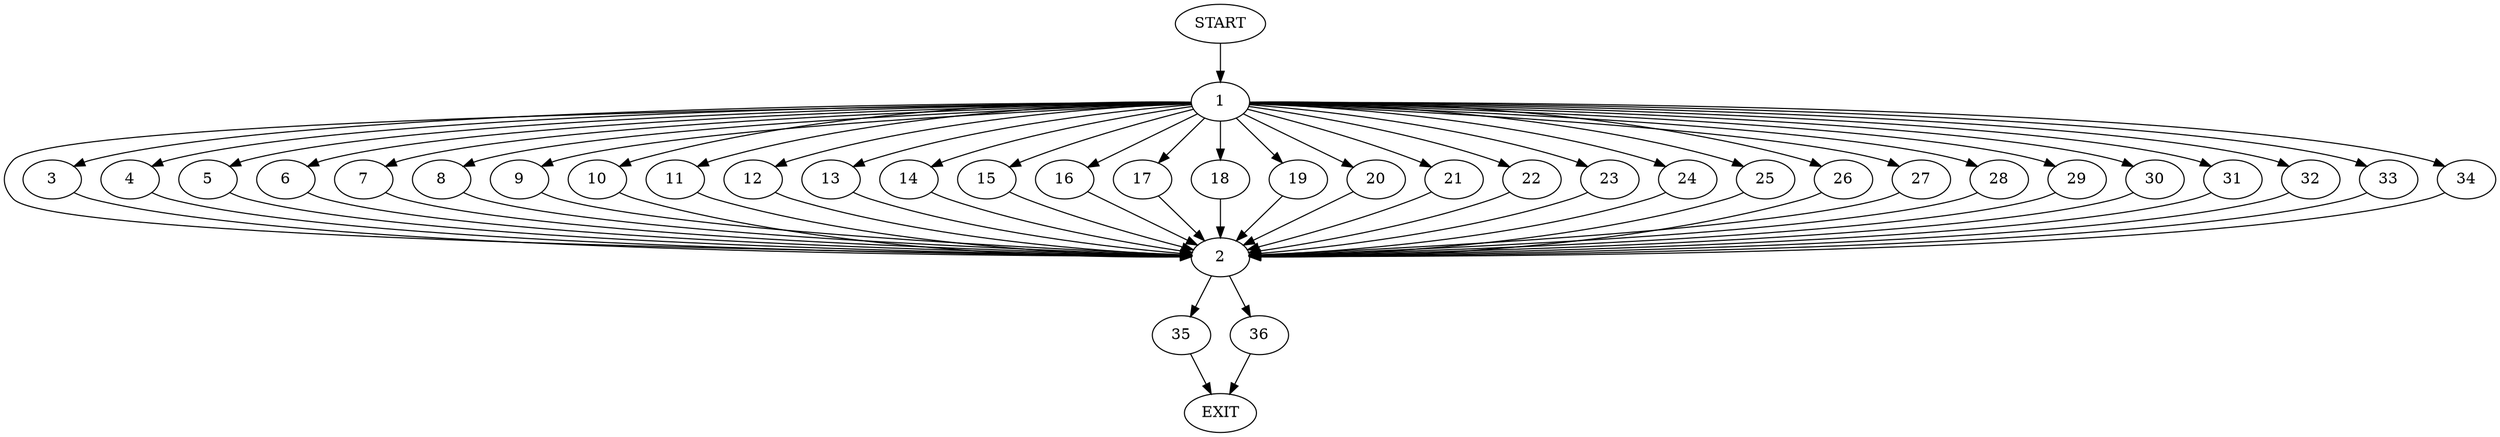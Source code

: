 digraph {
0 [label="START"]
37 [label="EXIT"]
0 -> 1
1 -> 2
1 -> 3
1 -> 4
1 -> 5
1 -> 6
1 -> 7
1 -> 8
1 -> 9
1 -> 10
1 -> 11
1 -> 12
1 -> 13
1 -> 14
1 -> 15
1 -> 16
1 -> 17
1 -> 18
1 -> 19
1 -> 20
1 -> 21
1 -> 22
1 -> 23
1 -> 24
1 -> 25
1 -> 26
1 -> 27
1 -> 28
1 -> 29
1 -> 30
1 -> 31
1 -> 32
1 -> 33
1 -> 34
2 -> 35
2 -> 36
13 -> 2
7 -> 2
30 -> 2
22 -> 2
21 -> 2
9 -> 2
4 -> 2
31 -> 2
33 -> 2
25 -> 2
23 -> 2
5 -> 2
14 -> 2
29 -> 2
19 -> 2
10 -> 2
26 -> 2
15 -> 2
20 -> 2
34 -> 2
27 -> 2
17 -> 2
16 -> 2
11 -> 2
24 -> 2
18 -> 2
12 -> 2
6 -> 2
32 -> 2
8 -> 2
3 -> 2
28 -> 2
35 -> 37
36 -> 37
}
